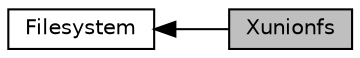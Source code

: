 digraph "Xunionfs"
{
  edge [fontname="Helvetica",fontsize="10",labelfontname="Helvetica",labelfontsize="10"];
  node [fontname="Helvetica",fontsize="10",shape=record];
  rankdir=LR;
  Node0 [label="Xunionfs",height=0.2,width=0.4,color="black", fillcolor="grey75", style="filled", fontcolor="black"];
  Node1 [label="Filesystem",height=0.2,width=0.4,color="black", fillcolor="white", style="filled",URL="$group__filesystem.html"];
  Node1->Node0 [shape=plaintext, dir="back", style="solid"];
}
